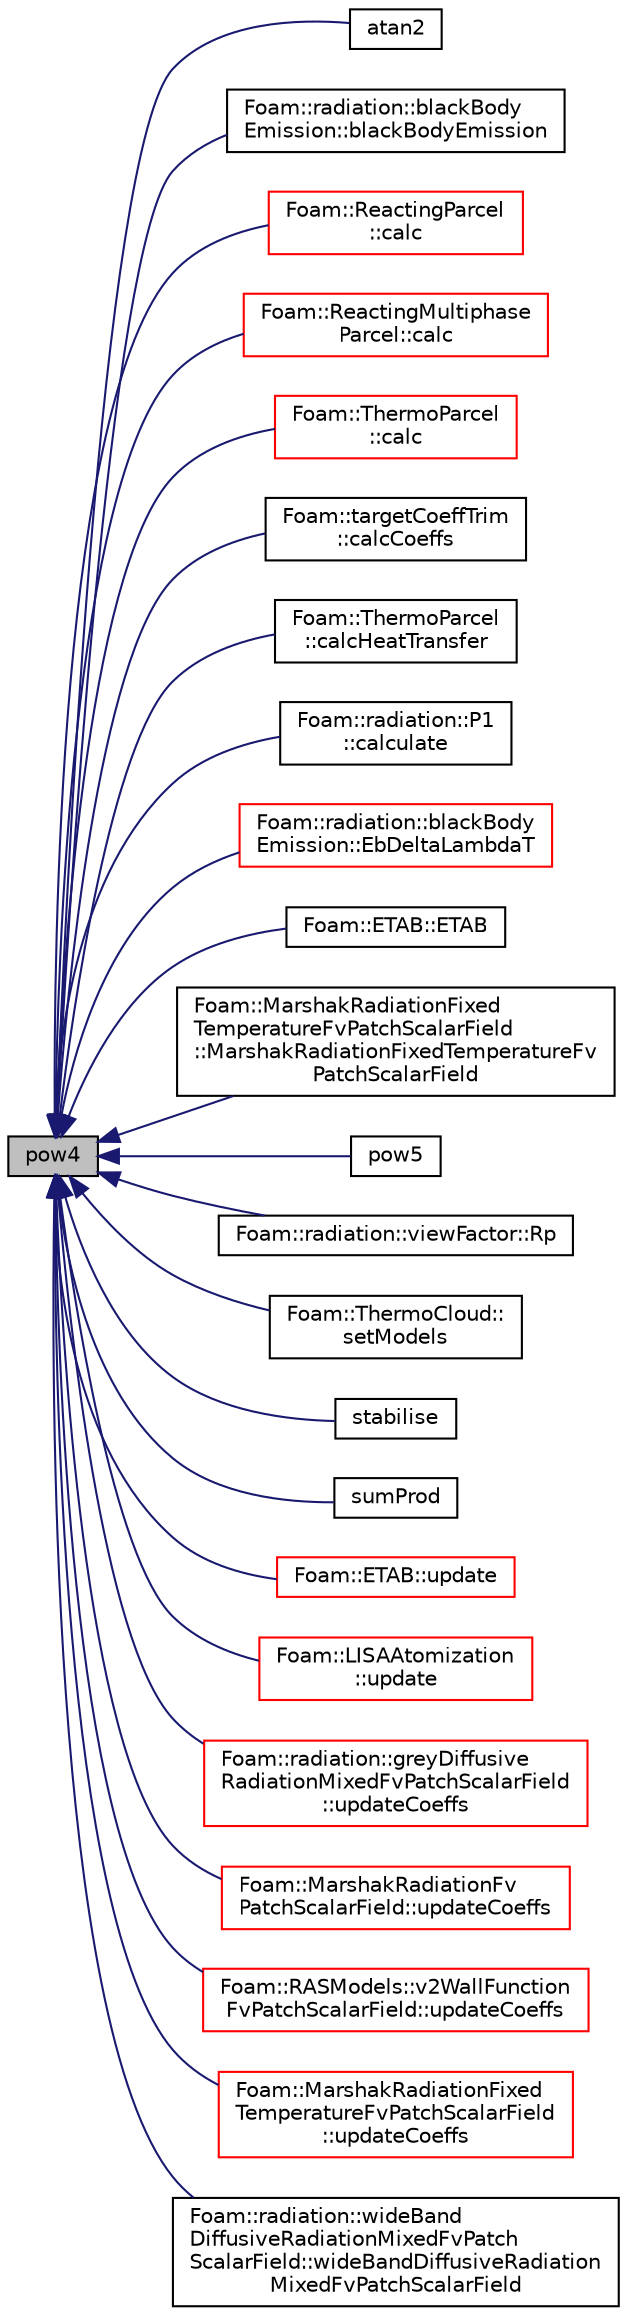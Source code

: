digraph "pow4"
{
  bgcolor="transparent";
  edge [fontname="Helvetica",fontsize="10",labelfontname="Helvetica",labelfontsize="10"];
  node [fontname="Helvetica",fontsize="10",shape=record];
  rankdir="LR";
  Node1 [label="pow4",height=0.2,width=0.4,color="black", fillcolor="grey75", style="filled", fontcolor="black"];
  Node1 -> Node2 [dir="back",color="midnightblue",fontsize="10",style="solid",fontname="Helvetica"];
  Node2 [label="atan2",height=0.2,width=0.4,color="black",URL="$a10887.html#ac4f658d3f23292db85ec6b618e5976e0"];
  Node1 -> Node3 [dir="back",color="midnightblue",fontsize="10",style="solid",fontname="Helvetica"];
  Node3 [label="Foam::radiation::blackBody\lEmission::blackBodyEmission",height=0.2,width=0.4,color="black",URL="$a00129.html#a3d50fc488ddebf49bcebd662eabbe9f4",tooltip="Construct from components. "];
  Node1 -> Node4 [dir="back",color="midnightblue",fontsize="10",style="solid",fontname="Helvetica"];
  Node4 [label="Foam::ReactingParcel\l::calc",height=0.2,width=0.4,color="red",URL="$a02142.html#a6a46515d02de32cba752f8c0cdd512e9",tooltip="Update parcel properties over the time interval. "];
  Node1 -> Node5 [dir="back",color="midnightblue",fontsize="10",style="solid",fontname="Helvetica"];
  Node5 [label="Foam::ReactingMultiphase\lParcel::calc",height=0.2,width=0.4,color="red",URL="$a02137.html#a6a46515d02de32cba752f8c0cdd512e9",tooltip="Update parcel properties over the time interval. "];
  Node1 -> Node6 [dir="back",color="midnightblue",fontsize="10",style="solid",fontname="Helvetica"];
  Node6 [label="Foam::ThermoParcel\l::calc",height=0.2,width=0.4,color="red",URL="$a02679.html#a6a46515d02de32cba752f8c0cdd512e9",tooltip="Update parcel properties over the time interval. "];
  Node1 -> Node7 [dir="back",color="midnightblue",fontsize="10",style="solid",fontname="Helvetica"];
  Node7 [label="Foam::targetCoeffTrim\l::calcCoeffs",height=0.2,width=0.4,color="black",URL="$a02644.html#a05da3ea0f5d4c30f0ec6be1ed8eef61c"];
  Node1 -> Node8 [dir="back",color="midnightblue",fontsize="10",style="solid",fontname="Helvetica"];
  Node8 [label="Foam::ThermoParcel\l::calcHeatTransfer",height=0.2,width=0.4,color="black",URL="$a02679.html#a38371d32e8064211270455398c11c860"];
  Node1 -> Node9 [dir="back",color="midnightblue",fontsize="10",style="solid",fontname="Helvetica"];
  Node9 [label="Foam::radiation::P1\l::calculate",height=0.2,width=0.4,color="black",URL="$a01792.html#afe1d8348c24e6589bc7c0b3f689316a7",tooltip="Solve radiation equation(s) "];
  Node1 -> Node10 [dir="back",color="midnightblue",fontsize="10",style="solid",fontname="Helvetica"];
  Node10 [label="Foam::radiation::blackBody\lEmission::EbDeltaLambdaT",height=0.2,width=0.4,color="red",URL="$a00129.html#acb416fd457f23e75dffa2cfaa8cf6562",tooltip="Integral energy at T from lambda1 to lambda2. "];
  Node1 -> Node11 [dir="back",color="midnightblue",fontsize="10",style="solid",fontname="Helvetica"];
  Node11 [label="Foam::ETAB::ETAB",height=0.2,width=0.4,color="black",URL="$a00683.html#ae26662823ae1bd31694c9cb941652d15",tooltip="Construct from dictionary. "];
  Node1 -> Node12 [dir="back",color="midnightblue",fontsize="10",style="solid",fontname="Helvetica"];
  Node12 [label="Foam::MarshakRadiationFixed\lTemperatureFvPatchScalarField\l::MarshakRadiationFixedTemperatureFv\lPatchScalarField",height=0.2,width=0.4,color="black",URL="$a01464.html#a197d351fad06cc142f653da8cce6deb6",tooltip="Construct from patch, internal field and dictionary. "];
  Node1 -> Node13 [dir="back",color="midnightblue",fontsize="10",style="solid",fontname="Helvetica"];
  Node13 [label="pow5",height=0.2,width=0.4,color="black",URL="$a10887.html#aeb48e3ba338f00608e8c8cd811d36c51"];
  Node1 -> Node14 [dir="back",color="midnightblue",fontsize="10",style="solid",fontname="Helvetica"];
  Node14 [label="Foam::radiation::viewFactor::Rp",height=0.2,width=0.4,color="black",URL="$a02910.html#ae71f68a6909899d1cf4171a0422ee594",tooltip="Source term component (for power of T^4) "];
  Node1 -> Node15 [dir="back",color="midnightblue",fontsize="10",style="solid",fontname="Helvetica"];
  Node15 [label="Foam::ThermoCloud::\lsetModels",height=0.2,width=0.4,color="black",URL="$a02676.html#a159c6d7d2515cf540f644181ed2c2801",tooltip="Set cloud sub-models. "];
  Node1 -> Node16 [dir="back",color="midnightblue",fontsize="10",style="solid",fontname="Helvetica"];
  Node16 [label="stabilise",height=0.2,width=0.4,color="black",URL="$a10887.html#a5256ed0d7ec24b1876ba90c6ff1f8727"];
  Node1 -> Node17 [dir="back",color="midnightblue",fontsize="10",style="solid",fontname="Helvetica"];
  Node17 [label="sumProd",height=0.2,width=0.4,color="black",URL="$a10887.html#a5b480f6156c25bef4de87d86094e87ea"];
  Node1 -> Node18 [dir="back",color="midnightblue",fontsize="10",style="solid",fontname="Helvetica"];
  Node18 [label="Foam::ETAB::update",height=0.2,width=0.4,color="red",URL="$a00683.html#af86a08f997bc779309ec7d00e914e292",tooltip="Update the parcel properties. "];
  Node1 -> Node19 [dir="back",color="midnightblue",fontsize="10",style="solid",fontname="Helvetica"];
  Node19 [label="Foam::LISAAtomization\l::update",height=0.2,width=0.4,color="red",URL="$a01391.html#a1af5e6713393d02cc4941f7d863edb7a"];
  Node1 -> Node20 [dir="back",color="midnightblue",fontsize="10",style="solid",fontname="Helvetica"];
  Node20 [label="Foam::radiation::greyDiffusive\lRadiationMixedFvPatchScalarField\l::updateCoeffs",height=0.2,width=0.4,color="red",URL="$a00964.html#a7e24eafac629d3733181cd942d4c902f",tooltip="Update the coefficients associated with the patch field. "];
  Node1 -> Node21 [dir="back",color="midnightblue",fontsize="10",style="solid",fontname="Helvetica"];
  Node21 [label="Foam::MarshakRadiationFv\lPatchScalarField::updateCoeffs",height=0.2,width=0.4,color="red",URL="$a01465.html#a7e24eafac629d3733181cd942d4c902f",tooltip="Update the coefficients associated with the patch field. "];
  Node1 -> Node22 [dir="back",color="midnightblue",fontsize="10",style="solid",fontname="Helvetica"];
  Node22 [label="Foam::RASModels::v2WallFunction\lFvPatchScalarField::updateCoeffs",height=0.2,width=0.4,color="red",URL="$a02885.html#a7e24eafac629d3733181cd942d4c902f",tooltip="Update the coefficients associated with the patch field. "];
  Node1 -> Node23 [dir="back",color="midnightblue",fontsize="10",style="solid",fontname="Helvetica"];
  Node23 [label="Foam::MarshakRadiationFixed\lTemperatureFvPatchScalarField\l::updateCoeffs",height=0.2,width=0.4,color="red",URL="$a01464.html#a7e24eafac629d3733181cd942d4c902f",tooltip="Update the coefficients associated with the patch field. "];
  Node1 -> Node24 [dir="back",color="midnightblue",fontsize="10",style="solid",fontname="Helvetica"];
  Node24 [label="Foam::radiation::wideBand\lDiffusiveRadiationMixedFvPatch\lScalarField::wideBandDiffusiveRadiation\lMixedFvPatchScalarField",height=0.2,width=0.4,color="black",URL="$a02980.html#a9846c9d4f33eec86b40b657c29402c97",tooltip="Construct from patch, internal field and dictionary. "];
}
